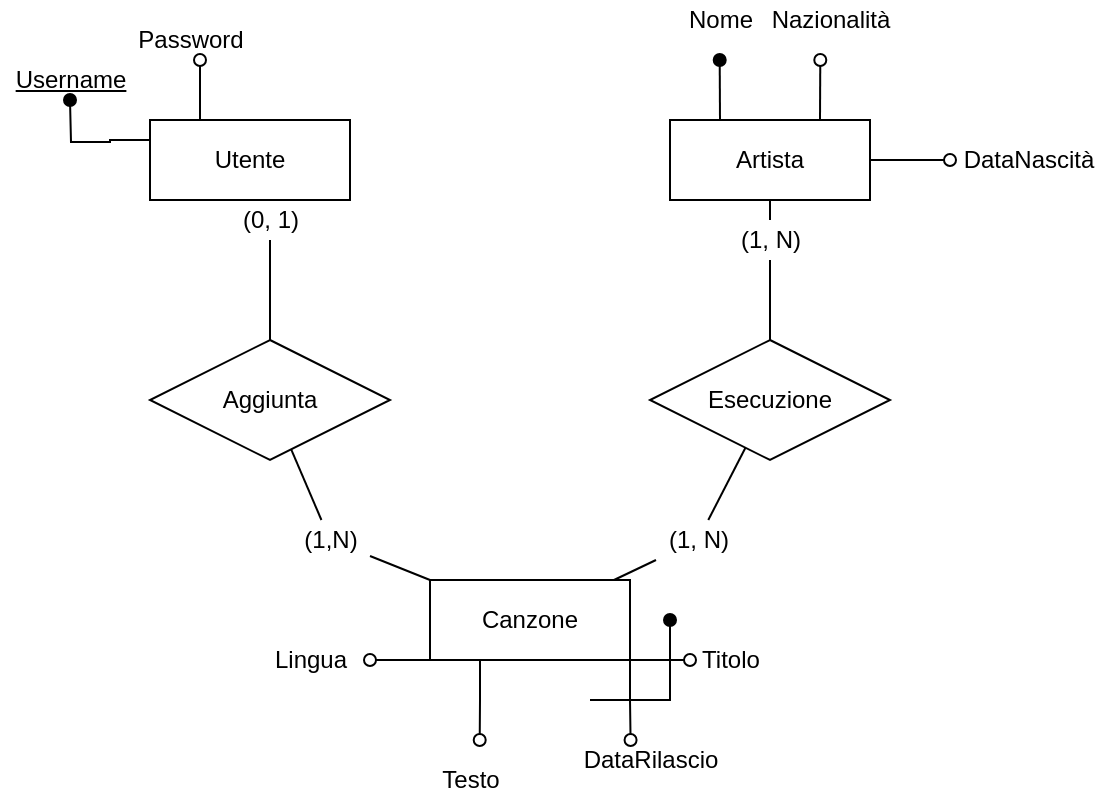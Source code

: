 <mxfile version="18.0.1" type="device"><diagram id="kP5W3PYRAS5dlOopuMOz" name="Pagina-1"><mxGraphModel dx="630" dy="418" grid="1" gridSize="10" guides="1" tooltips="1" connect="1" arrows="1" fold="1" page="1" pageScale="1" pageWidth="827" pageHeight="1169" math="0" shadow="0"><root><mxCell id="0"/><mxCell id="1" parent="0"/><mxCell id="NGjL52JuKw-wuQ3znWPY-1" value="Esecuzione" style="shape=rhombus;perimeter=rhombusPerimeter;whiteSpace=wrap;html=1;align=center;" parent="1" vertex="1"><mxGeometry x="390" y="240" width="120" height="60" as="geometry"/></mxCell><mxCell id="sPKK5OKDOgDdtHQLoY7p-1" style="edgeStyle=orthogonalEdgeStyle;rounded=0;orthogonalLoop=1;jettySize=auto;html=1;exitX=0;exitY=0.25;exitDx=0;exitDy=0;endArrow=oval;endFill=1;" edge="1" parent="1" source="NGjL52JuKw-wuQ3znWPY-2"><mxGeometry relative="1" as="geometry"><mxPoint x="100" y="120" as="targetPoint"/></mxGeometry></mxCell><mxCell id="sPKK5OKDOgDdtHQLoY7p-3" style="edgeStyle=orthogonalEdgeStyle;rounded=0;orthogonalLoop=1;jettySize=auto;html=1;exitX=0.25;exitY=0;exitDx=0;exitDy=0;endArrow=oval;endFill=0;" edge="1" parent="1" source="NGjL52JuKw-wuQ3znWPY-2"><mxGeometry relative="1" as="geometry"><mxPoint x="165" y="100" as="targetPoint"/></mxGeometry></mxCell><mxCell id="NGjL52JuKw-wuQ3znWPY-2" value="Utente" style="whiteSpace=wrap;html=1;align=center;" parent="1" vertex="1"><mxGeometry x="140" y="130" width="100" height="40" as="geometry"/></mxCell><mxCell id="sPKK5OKDOgDdtHQLoY7p-5" style="edgeStyle=orthogonalEdgeStyle;rounded=0;orthogonalLoop=1;jettySize=auto;html=1;exitX=0.25;exitY=0;exitDx=0;exitDy=0;endArrow=oval;endFill=1;" edge="1" parent="1" source="NGjL52JuKw-wuQ3znWPY-10"><mxGeometry relative="1" as="geometry"><mxPoint x="424.857" y="100" as="targetPoint"/></mxGeometry></mxCell><mxCell id="sPKK5OKDOgDdtHQLoY7p-7" style="edgeStyle=orthogonalEdgeStyle;rounded=0;orthogonalLoop=1;jettySize=auto;html=1;exitX=0.75;exitY=0;exitDx=0;exitDy=0;endArrow=oval;endFill=0;" edge="1" parent="1" source="NGjL52JuKw-wuQ3znWPY-10"><mxGeometry relative="1" as="geometry"><mxPoint x="475.143" y="100" as="targetPoint"/></mxGeometry></mxCell><mxCell id="sPKK5OKDOgDdtHQLoY7p-9" style="edgeStyle=orthogonalEdgeStyle;rounded=0;orthogonalLoop=1;jettySize=auto;html=1;exitX=1;exitY=0.5;exitDx=0;exitDy=0;endArrow=oval;endFill=0;" edge="1" parent="1" source="NGjL52JuKw-wuQ3znWPY-10"><mxGeometry relative="1" as="geometry"><mxPoint x="540" y="150" as="targetPoint"/></mxGeometry></mxCell><mxCell id="NGjL52JuKw-wuQ3znWPY-10" value="Artista" style="whiteSpace=wrap;html=1;align=center;" parent="1" vertex="1"><mxGeometry x="400" y="130" width="100" height="40" as="geometry"/></mxCell><mxCell id="sPKK5OKDOgDdtHQLoY7p-12" style="edgeStyle=orthogonalEdgeStyle;rounded=0;orthogonalLoop=1;jettySize=auto;html=1;exitX=0.25;exitY=1;exitDx=0;exitDy=0;endArrow=oval;endFill=0;" edge="1" parent="1" source="NGjL52JuKw-wuQ3znWPY-11"><mxGeometry relative="1" as="geometry"><mxPoint x="304.857" y="440" as="targetPoint"/></mxGeometry></mxCell><mxCell id="sPKK5OKDOgDdtHQLoY7p-15" style="edgeStyle=orthogonalEdgeStyle;rounded=0;orthogonalLoop=1;jettySize=auto;html=1;exitX=1;exitY=1;exitDx=0;exitDy=0;endArrow=oval;endFill=0;" edge="1" parent="1" source="NGjL52JuKw-wuQ3znWPY-11"><mxGeometry relative="1" as="geometry"><mxPoint x="380.286" y="440" as="targetPoint"/></mxGeometry></mxCell><mxCell id="sPKK5OKDOgDdtHQLoY7p-18" style="edgeStyle=orthogonalEdgeStyle;rounded=0;orthogonalLoop=1;jettySize=auto;html=1;exitX=1;exitY=1;exitDx=0;exitDy=0;endArrow=oval;endFill=0;" edge="1" parent="1" source="NGjL52JuKw-wuQ3znWPY-11"><mxGeometry relative="1" as="geometry"><mxPoint x="410" y="400.286" as="targetPoint"/></mxGeometry></mxCell><mxCell id="sPKK5OKDOgDdtHQLoY7p-22" style="edgeStyle=orthogonalEdgeStyle;rounded=0;orthogonalLoop=1;jettySize=auto;html=1;exitX=0;exitY=1;exitDx=0;exitDy=0;endArrow=oval;endFill=0;" edge="1" parent="1" source="NGjL52JuKw-wuQ3znWPY-11"><mxGeometry relative="1" as="geometry"><mxPoint x="250" y="400.286" as="targetPoint"/></mxGeometry></mxCell><mxCell id="NGjL52JuKw-wuQ3znWPY-11" value="Canzone" style="whiteSpace=wrap;html=1;align=center;" parent="1" vertex="1"><mxGeometry x="280" y="360" width="100" height="40" as="geometry"/></mxCell><mxCell id="NGjL52JuKw-wuQ3znWPY-18" value="" style="endArrow=none;html=1;rounded=0;startArrow=none;" parent="1" source="NGjL52JuKw-wuQ3znWPY-20" target="NGjL52JuKw-wuQ3znWPY-1" edge="1"><mxGeometry relative="1" as="geometry"><mxPoint x="410" y="200" as="sourcePoint"/><mxPoint x="270" y="200" as="targetPoint"/></mxGeometry></mxCell><mxCell id="NGjL52JuKw-wuQ3znWPY-19" value="" style="endArrow=none;html=1;rounded=0;startArrow=none;" parent="1" source="NGjL52JuKw-wuQ3znWPY-21" target="NGjL52JuKw-wuQ3znWPY-1" edge="1"><mxGeometry relative="1" as="geometry"><mxPoint x="260" y="-60" as="sourcePoint"/><mxPoint x="120" y="-60" as="targetPoint"/></mxGeometry></mxCell><mxCell id="NGjL52JuKw-wuQ3znWPY-28" value="Aggiunta" style="shape=rhombus;perimeter=rhombusPerimeter;whiteSpace=wrap;html=1;align=center;" parent="1" vertex="1"><mxGeometry x="140" y="240" width="120" height="60" as="geometry"/></mxCell><mxCell id="NGjL52JuKw-wuQ3znWPY-29" value="" style="endArrow=none;html=1;rounded=0;startArrow=none;" parent="1" source="NGjL52JuKw-wuQ3znWPY-31" target="NGjL52JuKw-wuQ3znWPY-28" edge="1"><mxGeometry relative="1" as="geometry"><mxPoint x="450" y="170" as="sourcePoint"/><mxPoint x="450" y="250" as="targetPoint"/></mxGeometry></mxCell><mxCell id="NGjL52JuKw-wuQ3znWPY-30" value="" style="endArrow=none;html=1;rounded=0;startArrow=none;" parent="1" source="NGjL52JuKw-wuQ3znWPY-32" target="NGjL52JuKw-wuQ3znWPY-11" edge="1"><mxGeometry relative="1" as="geometry"><mxPoint x="76.923" y="170" as="sourcePoint"/><mxPoint x="152.162" y="258.919" as="targetPoint"/></mxGeometry></mxCell><mxCell id="NGjL52JuKw-wuQ3znWPY-32" value="(1,N)" style="text;html=1;align=center;verticalAlign=middle;resizable=0;points=[];autosize=1;strokeColor=none;fillColor=none;" parent="1" vertex="1"><mxGeometry x="210" y="330" width="40" height="20" as="geometry"/></mxCell><mxCell id="NGjL52JuKw-wuQ3znWPY-33" value="" style="endArrow=none;html=1;rounded=0;" parent="1" source="NGjL52JuKw-wuQ3znWPY-28" target="NGjL52JuKw-wuQ3znWPY-32" edge="1"><mxGeometry relative="1" as="geometry"><mxPoint x="292.667" y="258.667" as="sourcePoint"/><mxPoint x="415.714" y="360" as="targetPoint"/></mxGeometry></mxCell><mxCell id="NGjL52JuKw-wuQ3znWPY-31" value="(0, 1)" style="text;html=1;align=center;verticalAlign=middle;resizable=0;points=[];autosize=1;strokeColor=none;fillColor=none;" parent="1" vertex="1"><mxGeometry x="180" y="170" width="40" height="20" as="geometry"/></mxCell><mxCell id="NGjL52JuKw-wuQ3znWPY-34" value="" style="endArrow=none;html=1;rounded=0;" parent="1" source="NGjL52JuKw-wuQ3znWPY-2" target="NGjL52JuKw-wuQ3znWPY-31" edge="1"><mxGeometry relative="1" as="geometry"><mxPoint x="198" y="160" as="sourcePoint"/><mxPoint x="251.379" y="219.31" as="targetPoint"/></mxGeometry></mxCell><mxCell id="NGjL52JuKw-wuQ3znWPY-20" value="(1, N)" style="text;html=1;align=center;verticalAlign=middle;resizable=0;points=[];autosize=1;strokeColor=none;fillColor=none;" parent="1" vertex="1"><mxGeometry x="425" y="180" width="50" height="20" as="geometry"/></mxCell><mxCell id="NGjL52JuKw-wuQ3znWPY-35" value="" style="endArrow=none;html=1;rounded=0;" parent="1" source="NGjL52JuKw-wuQ3znWPY-10" target="NGjL52JuKw-wuQ3znWPY-20" edge="1"><mxGeometry relative="1" as="geometry"><mxPoint x="448.333" y="170" as="sourcePoint"/><mxPoint x="442.4" y="241.2" as="targetPoint"/></mxGeometry></mxCell><mxCell id="NGjL52JuKw-wuQ3znWPY-21" value="(1, N)" style="text;html=1;align=center;verticalAlign=middle;resizable=0;points=[];autosize=1;strokeColor=none;fillColor=none;" parent="1" vertex="1"><mxGeometry x="389" y="330" width="50" height="20" as="geometry"/></mxCell><mxCell id="NGjL52JuKw-wuQ3znWPY-36" value="" style="endArrow=none;html=1;rounded=0;" parent="1" source="NGjL52JuKw-wuQ3znWPY-11" target="NGjL52JuKw-wuQ3znWPY-21" edge="1"><mxGeometry relative="1" as="geometry"><mxPoint x="440" y="360" as="sourcePoint"/><mxPoint x="440" y="300" as="targetPoint"/></mxGeometry></mxCell><mxCell id="sPKK5OKDOgDdtHQLoY7p-2" value="&lt;u style=&quot;&quot;&gt;Username&lt;/u&gt;" style="text;html=1;align=center;verticalAlign=middle;resizable=0;points=[];autosize=1;strokeColor=none;fillColor=none;" vertex="1" parent="1"><mxGeometry x="65" y="100" width="70" height="20" as="geometry"/></mxCell><mxCell id="sPKK5OKDOgDdtHQLoY7p-4" value="Password&lt;br&gt;" style="text;html=1;align=center;verticalAlign=middle;resizable=0;points=[];autosize=1;strokeColor=none;fillColor=none;" vertex="1" parent="1"><mxGeometry x="125" y="80" width="70" height="20" as="geometry"/></mxCell><mxCell id="sPKK5OKDOgDdtHQLoY7p-6" value="Nome" style="text;html=1;align=center;verticalAlign=middle;resizable=0;points=[];autosize=1;strokeColor=none;fillColor=none;" vertex="1" parent="1"><mxGeometry x="400" y="70" width="50" height="20" as="geometry"/></mxCell><mxCell id="sPKK5OKDOgDdtHQLoY7p-8" value="Nazionalità" style="text;html=1;align=center;verticalAlign=middle;resizable=0;points=[];autosize=1;strokeColor=none;fillColor=none;" vertex="1" parent="1"><mxGeometry x="440" y="70" width="80" height="20" as="geometry"/></mxCell><mxCell id="sPKK5OKDOgDdtHQLoY7p-10" value="DataNascità" style="text;html=1;align=center;verticalAlign=middle;resizable=0;points=[];autosize=1;strokeColor=none;fillColor=none;" vertex="1" parent="1"><mxGeometry x="539" y="140" width="80" height="20" as="geometry"/></mxCell><mxCell id="sPKK5OKDOgDdtHQLoY7p-13" value="Testo" style="text;html=1;align=center;verticalAlign=middle;resizable=0;points=[];autosize=1;strokeColor=none;fillColor=none;" vertex="1" parent="1"><mxGeometry x="280" y="450" width="40" height="20" as="geometry"/></mxCell><mxCell id="sPKK5OKDOgDdtHQLoY7p-16" value="DataRilascio" style="text;html=1;align=center;verticalAlign=middle;resizable=0;points=[];autosize=1;strokeColor=none;fillColor=none;" vertex="1" parent="1"><mxGeometry x="350" y="440" width="80" height="20" as="geometry"/></mxCell><mxCell id="sPKK5OKDOgDdtHQLoY7p-19" value="Titolo" style="text;html=1;align=center;verticalAlign=middle;resizable=0;points=[];autosize=1;strokeColor=none;fillColor=none;" vertex="1" parent="1"><mxGeometry x="410" y="390" width="40" height="20" as="geometry"/></mxCell><mxCell id="sPKK5OKDOgDdtHQLoY7p-20" value="" style="endArrow=oval;html=1;rounded=0;endFill=1;" edge="1" parent="1"><mxGeometry width="50" height="50" relative="1" as="geometry"><mxPoint x="360" y="420" as="sourcePoint"/><mxPoint x="400" y="380" as="targetPoint"/><Array as="points"><mxPoint x="400" y="420"/></Array></mxGeometry></mxCell><mxCell id="sPKK5OKDOgDdtHQLoY7p-23" value="Lingua" style="text;html=1;align=center;verticalAlign=middle;resizable=0;points=[];autosize=1;strokeColor=none;fillColor=none;" vertex="1" parent="1"><mxGeometry x="195" y="390" width="50" height="20" as="geometry"/></mxCell></root></mxGraphModel></diagram></mxfile>
